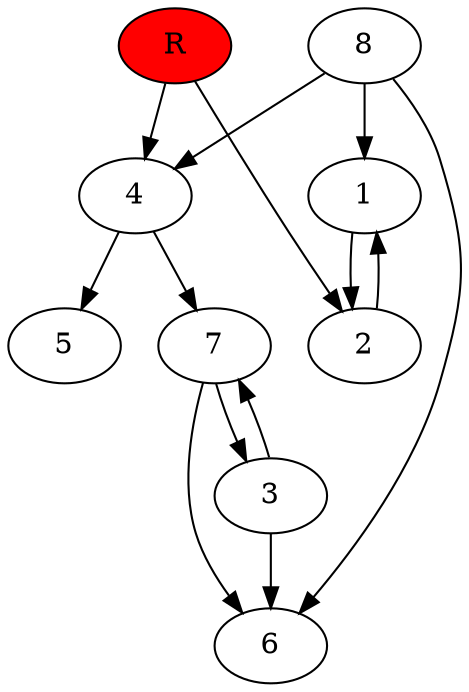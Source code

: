 digraph prb41276 {
	1
	2
	3
	4
	5
	6
	7
	8
	R [fillcolor="#ff0000" style=filled]
	1 -> 2
	2 -> 1
	3 -> 6
	3 -> 7
	4 -> 5
	4 -> 7
	7 -> 3
	7 -> 6
	8 -> 1
	8 -> 4
	8 -> 6
	R -> 2
	R -> 4
}
